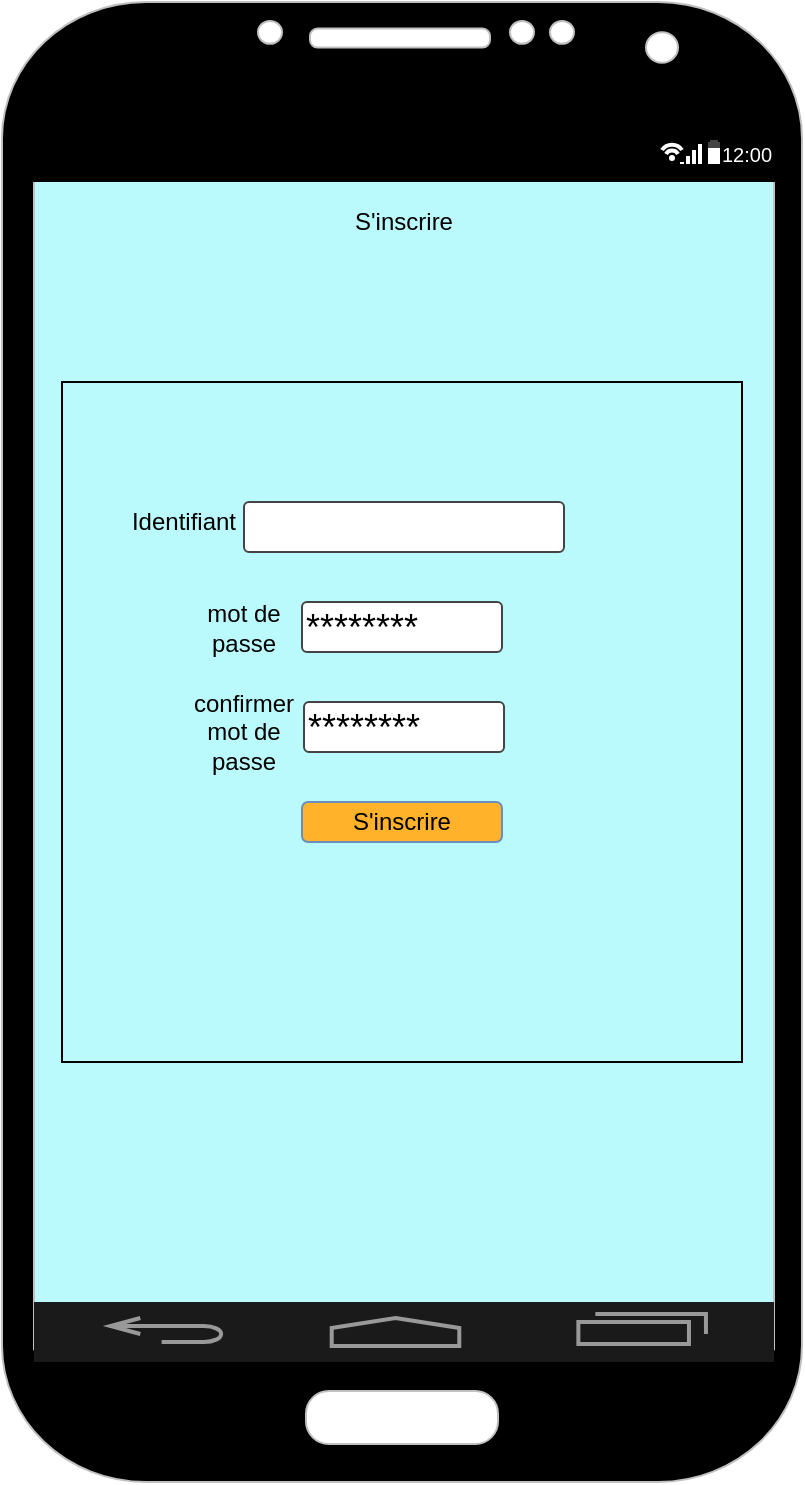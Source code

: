 <mxfile version="13.6.2" type="device"><diagram id="-jJWy5Gg5FWx3X-cf26i" name="Page-1"><mxGraphModel dx="1422" dy="942" grid="1" gridSize="10" guides="1" tooltips="1" connect="1" arrows="1" fold="1" page="1" pageScale="1" pageWidth="827" pageHeight="1169" math="0" shadow="0"><root><mxCell id="0"/><mxCell id="1" parent="0"/><mxCell id="kjZds75LGtFHUZbaOxFK-24" value="" style="verticalLabelPosition=bottom;verticalAlign=top;html=1;shadow=0;dashed=0;strokeWidth=1;strokeColor=none;shape=rect;fillColor=#BBFAFC;" parent="1" vertex="1"><mxGeometry x="260" y="160" width="380" height="560" as="geometry"/></mxCell><mxCell id="kjZds75LGtFHUZbaOxFK-1" value="" style="verticalLabelPosition=bottom;verticalAlign=top;html=1;shadow=0;dashed=0;strokeWidth=1;shape=mxgraph.android.phone2;strokeColor=#c0c0c0;fillColor=#000000;" parent="1" vertex="1"><mxGeometry x="250" y="70" width="400" height="740" as="geometry"/></mxCell><mxCell id="kjZds75LGtFHUZbaOxFK-2" value="" style="strokeWidth=1;html=1;shadow=0;dashed=0;shape=mxgraph.android.statusBar;align=center;fillColor=#000000;strokeColor=#ffffff;fontColor=#ffffff;fontSize=10;" parent="1" vertex="1"><mxGeometry x="260" y="130" width="380" height="30" as="geometry"/></mxCell><mxCell id="kjZds75LGtFHUZbaOxFK-3" value="" style="verticalLabelPosition=bottom;verticalAlign=top;html=1;shadow=0;dashed=0;strokeWidth=2;shape=mxgraph.android.navigation_bar_1;fillColor=#1A1A1A;strokeColor=#999999;" parent="1" vertex="1"><mxGeometry x="266" y="720" width="370" height="30" as="geometry"/></mxCell><mxCell id="BgYcs2dpSf8Jrd1hQvbv-6" value="&lt;font style=&quot;font-size: 18px;&quot;&gt;********&lt;/font&gt;" style="strokeWidth=1;html=1;shadow=0;dashed=0;shape=mxgraph.ios.iTextInput;strokeColor=#444444;align=left;buttonText=;fontSize=8" parent="1" vertex="1"><mxGeometry x="401.01" y="420" width="100" height="25" as="geometry"/></mxCell><mxCell id="BgYcs2dpSf8Jrd1hQvbv-10" value="" style="whiteSpace=wrap;html=1;aspect=fixed;fontSize=18;fillColor=none;" parent="1" vertex="1"><mxGeometry x="280" y="260" width="340" height="340" as="geometry"/></mxCell><mxCell id="BgYcs2dpSf8Jrd1hQvbv-16" value="mot de passe" style="text;html=1;strokeColor=none;fillColor=none;align=center;verticalAlign=middle;whiteSpace=wrap;rounded=0;fontSize=12;" parent="1" vertex="1"><mxGeometry x="341.01" y="367.5" width="60" height="30" as="geometry"/></mxCell><mxCell id="BgYcs2dpSf8Jrd1hQvbv-17" value="confirmer mot de passe" style="text;html=1;strokeColor=none;fillColor=none;align=center;verticalAlign=middle;whiteSpace=wrap;rounded=0;fontSize=12;" parent="1" vertex="1"><mxGeometry x="341.01" y="420" width="60" height="30" as="geometry"/></mxCell><mxCell id="BgYcs2dpSf8Jrd1hQvbv-21" value="&lt;font style=&quot;font-size: 18px;&quot;&gt;********&lt;/font&gt;" style="strokeWidth=1;html=1;shadow=0;dashed=0;shape=mxgraph.ios.iTextInput;strokeColor=#444444;align=left;buttonText=;fontSize=8" parent="1" vertex="1"><mxGeometry x="400" y="370" width="100" height="25" as="geometry"/></mxCell><mxCell id="BlqJvK67Hf55QMr617WG-1" value="" style="strokeWidth=1;html=1;shadow=0;dashed=0;shape=mxgraph.ios.iTextInput;strokeColor=#444444;buttonText=;fontSize=8;whiteSpace=wrap;align=left;" parent="1" vertex="1"><mxGeometry x="371" y="320" width="160" height="25" as="geometry"/></mxCell><mxCell id="BlqJvK67Hf55QMr617WG-2" value="Identifiant" style="text;html=1;strokeColor=none;fillColor=none;align=center;verticalAlign=middle;whiteSpace=wrap;rounded=0;fontSize=12;" parent="1" vertex="1"><mxGeometry x="311" y="315" width="60" height="30" as="geometry"/></mxCell><mxCell id="yGPJ71uwK3_wwGSpEAi2-1" value="S'inscrire" style="text;html=1;strokeColor=none;fillColor=none;align=center;verticalAlign=middle;whiteSpace=wrap;rounded=0;" vertex="1" parent="1"><mxGeometry x="401.01" y="170" width="100" height="20" as="geometry"/></mxCell><mxCell id="yGPJ71uwK3_wwGSpEAi2-2" value="" style="rounded=1;whiteSpace=wrap;html=1;strokeColor=#6c8ebf;fillColor=#FFB22A;" vertex="1" parent="1"><mxGeometry x="400" y="470" width="100" height="20" as="geometry"/></mxCell><mxCell id="yGPJ71uwK3_wwGSpEAi2-3" value="S'inscrire" style="text;html=1;strokeColor=none;fillColor=none;align=center;verticalAlign=middle;whiteSpace=wrap;rounded=0;" vertex="1" parent="1"><mxGeometry x="400" y="470" width="100" height="20" as="geometry"/></mxCell></root></mxGraphModel></diagram></mxfile>